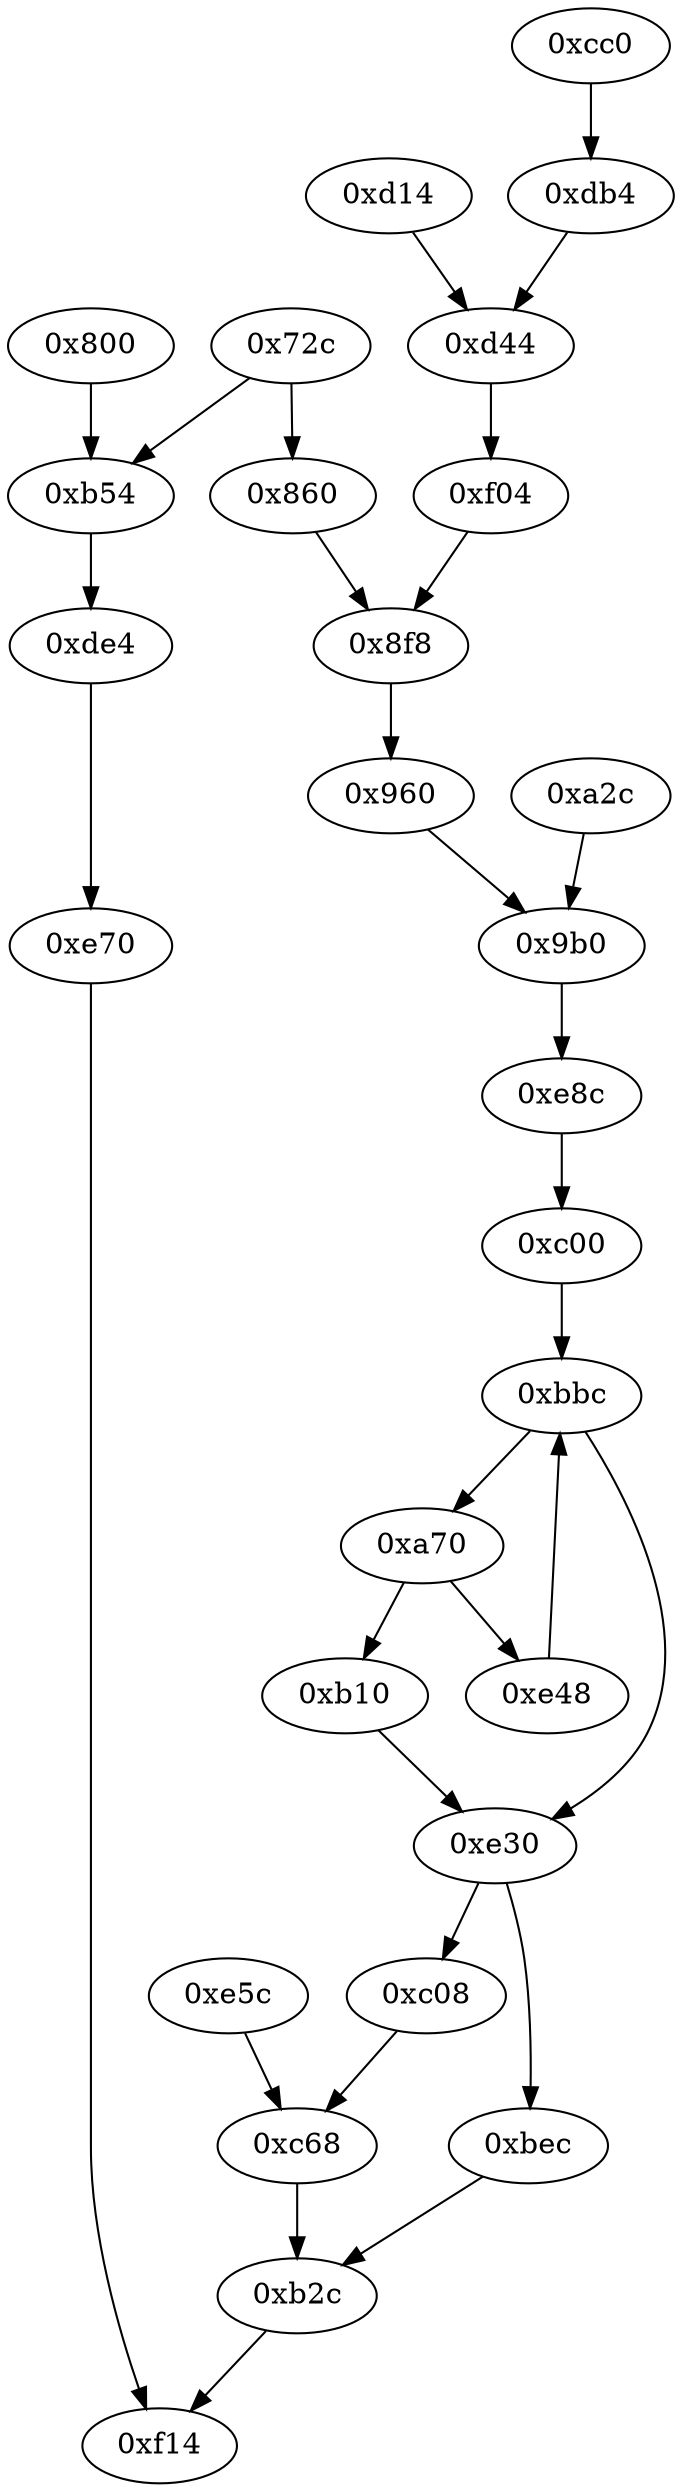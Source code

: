 strict digraph "" {
	"0xb54"	 [opcode="[u'ldr', u'ldr', u'ldr', u'ldr', u'ldr', u'sub', u'sub', u'add', u'mul', u'mvn', u'ldr', u'orr', u'mov', u'cmn', u'mov', u'ldr', \
u'cmp', u'mov', u'mov', u'mov', u'cmn', u'mov', u'mov', u'teq', u'mov', u'b']"];
	"0xde4"	 [opcode="[u'ldr', u'mov', u'ldr', u'ldr', u'ldr', u'cmp', u'mov', u'rsb', u'mvn', u'mul', u'mvn', u'mov', u'orr', u'ldr', u'cmn', u'mov', \
u'teq', u'ldr', u'b']"];
	"0xb54" -> "0xde4";
	"0x8f8"	 [opcode="[u'sub', u'str', u'ldr', u'bl', u'mov', u'ldr', u'ldr', u'ldr', u'sub', u'sub', u'add', u'mul', u'ldr', u'mvn', u'orr', u'cmn', \
u'mov', u'ldr', u'mov', u'strb', u'mov', u'cmp', u'mov', u'strb', u'ldr', u'b']"];
	"0x960"	 [opcode="[u'ldrb', u'ldrb', u'eor', u'tst', u'mov', u'mov', u'cmp', u'mov', u'mov', u'cmp', u'mov']"];
	"0x8f8" -> "0x960";
	"0xe70"	 [opcode="[u'mov']"];
	"0xf14"	 [opcode="[u'ldr', u'ldr', u'ldr', u'ldr', u'sub', u'ldr', u'sub', u'pop']"];
	"0xe70" -> "0xf14";
	"0x9b0"	 [opcode="[u'mov', u'bl', u'ldr', u'mov', u'ldr', u'ldr', u'sub', u'sub', u'add', u'mul', u'mov', u'eor', u'and', u'ldr', u'mov', u'ldr', \
u'cmp', u'mov', u'teq', u'mov', u'mov', u'cmp', u'mov', u'mov', u'cmp', u'mov', u'b']"];
	"0xe8c"	 [opcode="[u'ldr', u'mov', u'ldr', u'ldrb', u'str', u'ldr', u'ldr', u'ldr', u'ldr', u'cmp', u'mov', u'sub', u'mul', u'mvn', u'mov', u'orr', \
u'ldr', u'cmn', u'mov', u'teq', u'ldr']"];
	"0x9b0" -> "0xe8c";
	"0x860"	 [opcode="[u'ldr', u'ldr', u'ldr', u'ldr', u'ldr', u'mov', u'sub', u'cmp', u'sub', u'mov', u'add', u'mul', u'mov', u'mvn', u'ldr', u'orr', \
u'cmn', u'mov', u'teq', u'ldr', u'b']"];
	"0x860" -> "0x8f8";
	"0xe30"	 [opcode="[u'ldr', u'ldr', u'ldr', u'cmp', u'mov', u'b']"];
	"0xc08"	 [opcode="[u'ldr', u'ldr', u'ldr', u'ldr', u'mov', u'sub', u'cmp', u'mul', u'mov', u'mov', u'mvn', u'ldr', u'orr', u'cmn', u'mov', u'teq', \
u'ldr']"];
	"0xe30" -> "0xc08";
	"0xbec"	 [opcode="[u'ldr', u'ldr', u'bl', u'ldr', u'b']"];
	"0xe30" -> "0xbec";
	"0xd14"	 [opcode="[u'mov', u'bl', u'mov']"];
	"0xd44"	 [opcode="[u'mov', u'bl', u'ldr', u'ldr', u'ldr', u'add', u'sub', u'sub', u'mul', u'eor', u'and', u'ldr', u'mov', u'mov', u'cmp', u'mov', \
u'cmp', u'mov', u'mov', u'cmp', u'mov', u'mov', u'teq', u'mov', u'b']"];
	"0xd14" -> "0xd44";
	"0xbbc"	 [opcode="[u'ldr', u'str', u'ldr', u'add', u'ldr', u'ldr', u'cmp', u'ldr', u'mov', u'mov', u'str', u'b']"];
	"0xbbc" -> "0xe30";
	"0xa70"	 [opcode="[u'ldr', u'ldr', u'bl', u'ldr', u'ldr', u'cmp', u'mov', u'b']"];
	"0xbbc" -> "0xa70";
	"0xcc0"	 [opcode="[u'sub', u'bl', u'mov', u'ldr', u'ldr', u'rsb', u'mvn', u'mul', u'ldr', u'eor', u'tst', u'mov', u'mov', u'ldr', u'strb', u'mov', \
u'cmp', u'mov', u'strb', u'ldr', u'b']"];
	"0xdb4"	 [opcode="[u'ldrb', u'ldrb', u'eor', u'tst', u'mov', u'mov', u'cmp', u'mov', u'mov', u'cmp', u'mov', u'b']"];
	"0xcc0" -> "0xdb4";
	"0x800"	 [opcode="[u'ldr', u'cmp', u'mov', u'ldr']"];
	"0x800" -> "0xb54";
	"0x960" -> "0x9b0";
	"0xb10"	 [opcode="[u'mov', u'str', u'ldr', u'b']"];
	"0xb10" -> "0xe30";
	"0x72c"	 [opcode="[u'push', u'add', u'sub', u'str', u'ldr', u'cmp', u'ldr', u'mvn', u'ldr', u'ldr', u'str', u'ldr', u'ldr', u'ldr', u'mov', u'ldr', \
u'str', u'ldr', u'str', u'ldr', u'str', u'ldr', u'str', u'ldr', u'str', u'ldr', u'str', u'ldr', u'str', u'ldr', u'ldr', u'ldr', \
u'str', u'ldr', u'ldr', u'str', u'ldr', u'str', u'ldr', u'str', u'ldr', u'add', u'str', u'ldr', u'add', u'str', u'ldr', u'add', \
u'str', u'str', u'str', u'str', u'b']"];
	"0x72c" -> "0xb54";
	"0x72c" -> "0x860";
	"0xe5c"	 [opcode="[u'ldr', u'ldr', u'bl', u'ldr', u'b']"];
	"0xc68"	 [opcode="[u'ldr', u'ldr', u'bl', u'ldr', u'mov', u'ldr', u'ldr', u'ldr', u'cmp', u'mov', u'rsb', u'mvn', u'mul', u'mvn', u'mov', u'orr', \
u'ldr', u'cmn', u'mov', u'teq', u'ldr', u'b']"];
	"0xe5c" -> "0xc68";
	"0xa70" -> "0xb10";
	"0xe48"	 [opcode="[u'ldr', u'add']"];
	"0xa70" -> "0xe48";
	"0xb2c"	 [opcode="[u'ldr', u'mov', u'b']"];
	"0xc68" -> "0xb2c";
	"0xa2c"	 [opcode="[u'mov', u'bl', u'mov', u'b']"];
	"0xa2c" -> "0x9b0";
	"0xf04"	 [opcode="[u'ldr', u'b']"];
	"0xf04" -> "0x8f8";
	"0xd44" -> "0xf04";
	"0xb2c" -> "0xf14";
	"0xdb4" -> "0xd44";
	"0xe48" -> "0xbbc";
	"0xc00"	 [opcode="[u'mov', u'b']"];
	"0xc00" -> "0xbbc";
	"0xc08" -> "0xc68";
	"0xde4" -> "0xe70";
	"0xbec" -> "0xb2c";
	"0xe8c" -> "0xc00";
}
